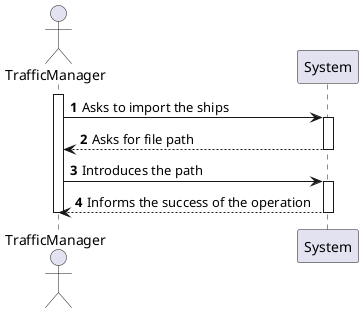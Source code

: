 @startuml
autonumber
actor TrafficManager
activate TrafficManager

TrafficManager -> System: Asks to import the ships
activate System
System --> TrafficManager: Asks for file path
deactivate System

TrafficManager -> System: Introduces the path
activate System
TrafficManager <-- System: Informs the success of the operation
deactivate System
deactivate TrafficManager
@enduml